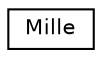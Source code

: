 digraph "Graphical Class Hierarchy"
{
 // LATEX_PDF_SIZE
  edge [fontname="Helvetica",fontsize="10",labelfontname="Helvetica",labelfontsize="10"];
  node [fontname="Helvetica",fontsize="10",shape=record];
  rankdir="LR";
  Node0 [label="Mille",height=0.2,width=0.4,color="black", fillcolor="white", style="filled",URL="$classMille.html",tooltip="Class to write C binary file."];
}
